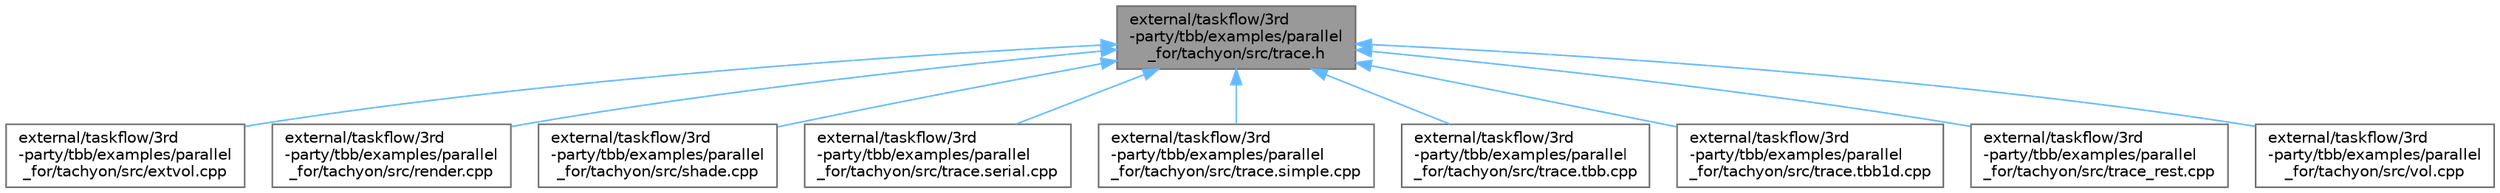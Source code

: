 digraph "external/taskflow/3rd-party/tbb/examples/parallel_for/tachyon/src/trace.h"
{
 // LATEX_PDF_SIZE
  bgcolor="transparent";
  edge [fontname=Helvetica,fontsize=10,labelfontname=Helvetica,labelfontsize=10];
  node [fontname=Helvetica,fontsize=10,shape=box,height=0.2,width=0.4];
  Node1 [id="Node000001",label="external/taskflow/3rd\l-party/tbb/examples/parallel\l_for/tachyon/src/trace.h",height=0.2,width=0.4,color="gray40", fillcolor="grey60", style="filled", fontcolor="black",tooltip=" "];
  Node1 -> Node2 [id="edge10_Node000001_Node000002",dir="back",color="steelblue1",style="solid",tooltip=" "];
  Node2 [id="Node000002",label="external/taskflow/3rd\l-party/tbb/examples/parallel\l_for/tachyon/src/extvol.cpp",height=0.2,width=0.4,color="grey40", fillcolor="white", style="filled",URL="$extvol_8cpp.html",tooltip=" "];
  Node1 -> Node3 [id="edge11_Node000001_Node000003",dir="back",color="steelblue1",style="solid",tooltip=" "];
  Node3 [id="Node000003",label="external/taskflow/3rd\l-party/tbb/examples/parallel\l_for/tachyon/src/render.cpp",height=0.2,width=0.4,color="grey40", fillcolor="white", style="filled",URL="$render_8cpp.html",tooltip=" "];
  Node1 -> Node4 [id="edge12_Node000001_Node000004",dir="back",color="steelblue1",style="solid",tooltip=" "];
  Node4 [id="Node000004",label="external/taskflow/3rd\l-party/tbb/examples/parallel\l_for/tachyon/src/shade.cpp",height=0.2,width=0.4,color="grey40", fillcolor="white", style="filled",URL="$shade_8cpp.html",tooltip=" "];
  Node1 -> Node5 [id="edge13_Node000001_Node000005",dir="back",color="steelblue1",style="solid",tooltip=" "];
  Node5 [id="Node000005",label="external/taskflow/3rd\l-party/tbb/examples/parallel\l_for/tachyon/src/trace.serial.cpp",height=0.2,width=0.4,color="grey40", fillcolor="white", style="filled",URL="$trace_8serial_8cpp.html",tooltip=" "];
  Node1 -> Node6 [id="edge14_Node000001_Node000006",dir="back",color="steelblue1",style="solid",tooltip=" "];
  Node6 [id="Node000006",label="external/taskflow/3rd\l-party/tbb/examples/parallel\l_for/tachyon/src/trace.simple.cpp",height=0.2,width=0.4,color="grey40", fillcolor="white", style="filled",URL="$trace_8simple_8cpp.html",tooltip=" "];
  Node1 -> Node7 [id="edge15_Node000001_Node000007",dir="back",color="steelblue1",style="solid",tooltip=" "];
  Node7 [id="Node000007",label="external/taskflow/3rd\l-party/tbb/examples/parallel\l_for/tachyon/src/trace.tbb.cpp",height=0.2,width=0.4,color="grey40", fillcolor="white", style="filled",URL="$trace_8tbb_8cpp.html",tooltip=" "];
  Node1 -> Node8 [id="edge16_Node000001_Node000008",dir="back",color="steelblue1",style="solid",tooltip=" "];
  Node8 [id="Node000008",label="external/taskflow/3rd\l-party/tbb/examples/parallel\l_for/tachyon/src/trace.tbb1d.cpp",height=0.2,width=0.4,color="grey40", fillcolor="white", style="filled",URL="$trace_8tbb1d_8cpp.html",tooltip=" "];
  Node1 -> Node9 [id="edge17_Node000001_Node000009",dir="back",color="steelblue1",style="solid",tooltip=" "];
  Node9 [id="Node000009",label="external/taskflow/3rd\l-party/tbb/examples/parallel\l_for/tachyon/src/trace_rest.cpp",height=0.2,width=0.4,color="grey40", fillcolor="white", style="filled",URL="$trace__rest_8cpp.html",tooltip=" "];
  Node1 -> Node10 [id="edge18_Node000001_Node000010",dir="back",color="steelblue1",style="solid",tooltip=" "];
  Node10 [id="Node000010",label="external/taskflow/3rd\l-party/tbb/examples/parallel\l_for/tachyon/src/vol.cpp",height=0.2,width=0.4,color="grey40", fillcolor="white", style="filled",URL="$vol_8cpp.html",tooltip=" "];
}
